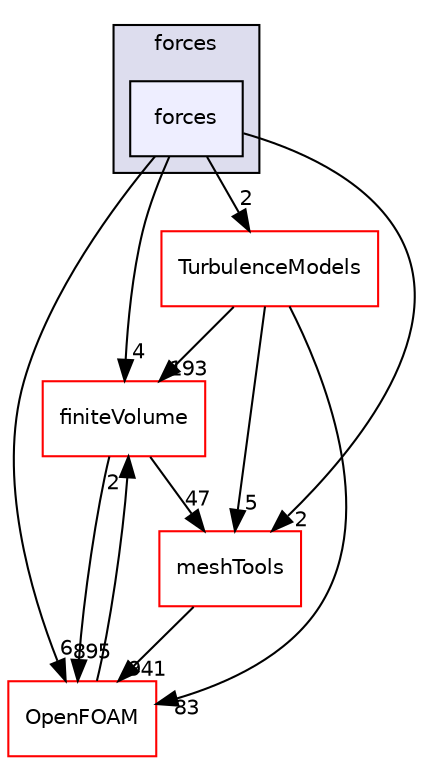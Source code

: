 digraph "src/functionObjects/forces/forces" {
  bgcolor=transparent;
  compound=true
  node [ fontsize="10", fontname="Helvetica"];
  edge [ labelfontsize="10", labelfontname="Helvetica"];
  subgraph clusterdir_ba1ab3b9ed2422fc501bccc3fa5b3296 {
    graph [ bgcolor="#ddddee", pencolor="black", label="forces" fontname="Helvetica", fontsize="10", URL="dir_ba1ab3b9ed2422fc501bccc3fa5b3296.html"]
  dir_d708f49a416a603efd0c2ccc36d38540 [shape=box, label="forces", style="filled", fillcolor="#eeeeff", pencolor="black", URL="dir_d708f49a416a603efd0c2ccc36d38540.html"];
  }
  dir_9bd15774b555cf7259a6fa18f99fe99b [shape=box label="finiteVolume" color="red" URL="dir_9bd15774b555cf7259a6fa18f99fe99b.html"];
  dir_ae30ad0bef50cf391b24c614251bb9fd [shape=box label="meshTools" color="red" URL="dir_ae30ad0bef50cf391b24c614251bb9fd.html"];
  dir_1eda626aeac0f0ad2848c36acaa5d501 [shape=box label="TurbulenceModels" color="red" URL="dir_1eda626aeac0f0ad2848c36acaa5d501.html"];
  dir_c5473ff19b20e6ec4dfe5c310b3778a8 [shape=box label="OpenFOAM" color="red" URL="dir_c5473ff19b20e6ec4dfe5c310b3778a8.html"];
  dir_9bd15774b555cf7259a6fa18f99fe99b->dir_ae30ad0bef50cf391b24c614251bb9fd [headlabel="47", labeldistance=1.5 headhref="dir_000814_001949.html"];
  dir_9bd15774b555cf7259a6fa18f99fe99b->dir_c5473ff19b20e6ec4dfe5c310b3778a8 [headlabel="895", labeldistance=1.5 headhref="dir_000814_002151.html"];
  dir_ae30ad0bef50cf391b24c614251bb9fd->dir_c5473ff19b20e6ec4dfe5c310b3778a8 [headlabel="941", labeldistance=1.5 headhref="dir_001949_002151.html"];
  dir_1eda626aeac0f0ad2848c36acaa5d501->dir_9bd15774b555cf7259a6fa18f99fe99b [headlabel="193", labeldistance=1.5 headhref="dir_002933_000814.html"];
  dir_1eda626aeac0f0ad2848c36acaa5d501->dir_ae30ad0bef50cf391b24c614251bb9fd [headlabel="5", labeldistance=1.5 headhref="dir_002933_001949.html"];
  dir_1eda626aeac0f0ad2848c36acaa5d501->dir_c5473ff19b20e6ec4dfe5c310b3778a8 [headlabel="83", labeldistance=1.5 headhref="dir_002933_002151.html"];
  dir_c5473ff19b20e6ec4dfe5c310b3778a8->dir_9bd15774b555cf7259a6fa18f99fe99b [headlabel="2", labeldistance=1.5 headhref="dir_002151_000814.html"];
  dir_d708f49a416a603efd0c2ccc36d38540->dir_9bd15774b555cf7259a6fa18f99fe99b [headlabel="4", labeldistance=1.5 headhref="dir_001343_000814.html"];
  dir_d708f49a416a603efd0c2ccc36d38540->dir_ae30ad0bef50cf391b24c614251bb9fd [headlabel="2", labeldistance=1.5 headhref="dir_001343_001949.html"];
  dir_d708f49a416a603efd0c2ccc36d38540->dir_1eda626aeac0f0ad2848c36acaa5d501 [headlabel="2", labeldistance=1.5 headhref="dir_001343_002933.html"];
  dir_d708f49a416a603efd0c2ccc36d38540->dir_c5473ff19b20e6ec4dfe5c310b3778a8 [headlabel="6", labeldistance=1.5 headhref="dir_001343_002151.html"];
}
